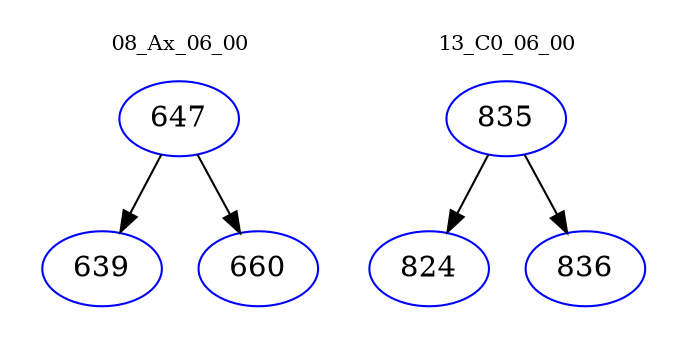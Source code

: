 digraph{
subgraph cluster_0 {
color = white
label = "08_Ax_06_00";
fontsize=10;
T0_647 [label="647", color="blue"]
T0_647 -> T0_639 [color="black"]
T0_639 [label="639", color="blue"]
T0_647 -> T0_660 [color="black"]
T0_660 [label="660", color="blue"]
}
subgraph cluster_1 {
color = white
label = "13_C0_06_00";
fontsize=10;
T1_835 [label="835", color="blue"]
T1_835 -> T1_824 [color="black"]
T1_824 [label="824", color="blue"]
T1_835 -> T1_836 [color="black"]
T1_836 [label="836", color="blue"]
}
}
